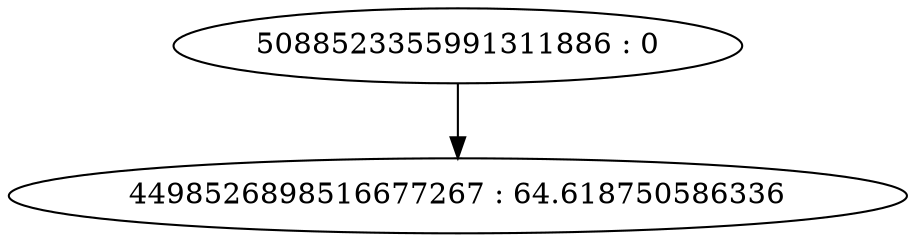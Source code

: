 digraph "plots/tree_45.dot" {
	0 [label="5088523355991311886 : 0"]
	1 [label="4498526898516677267 : 64.618750586336"]
	0 -> 1
}
